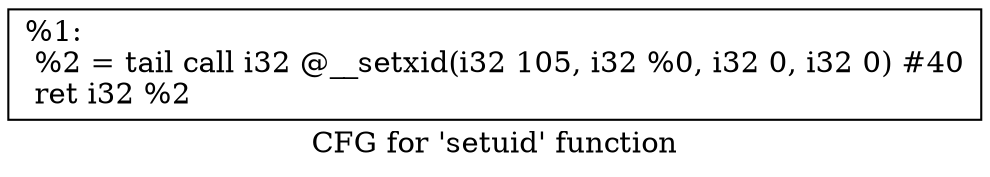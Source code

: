 digraph "CFG for 'setuid' function" {
	label="CFG for 'setuid' function";

	Node0x1ecedf0 [shape=record,label="{%1:\l  %2 = tail call i32 @__setxid(i32 105, i32 %0, i32 0, i32 0) #40\l  ret i32 %2\l}"];
}
